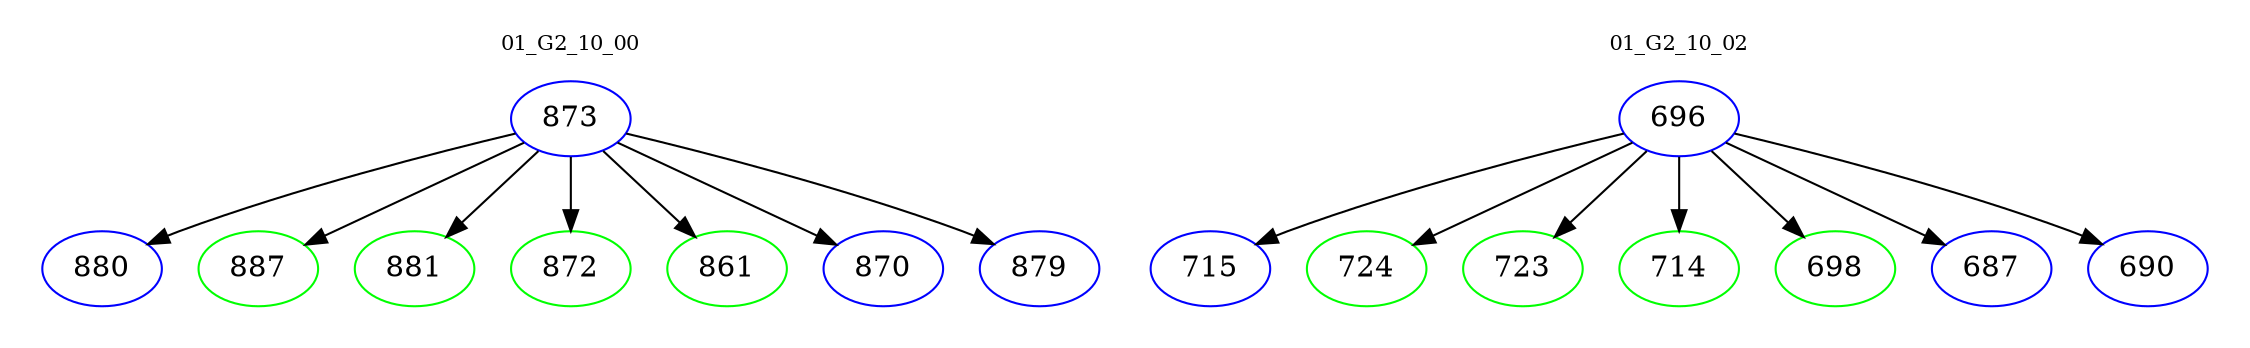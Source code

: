 digraph{
subgraph cluster_0 {
color = white
label = "01_G2_10_00";
fontsize=10;
T0_873 [label="873", color="blue"]
T0_873 -> T0_880 [color="black"]
T0_880 [label="880", color="blue"]
T0_873 -> T0_887 [color="black"]
T0_887 [label="887", color="green"]
T0_873 -> T0_881 [color="black"]
T0_881 [label="881", color="green"]
T0_873 -> T0_872 [color="black"]
T0_872 [label="872", color="green"]
T0_873 -> T0_861 [color="black"]
T0_861 [label="861", color="green"]
T0_873 -> T0_870 [color="black"]
T0_870 [label="870", color="blue"]
T0_873 -> T0_879 [color="black"]
T0_879 [label="879", color="blue"]
}
subgraph cluster_1 {
color = white
label = "01_G2_10_02";
fontsize=10;
T1_696 [label="696", color="blue"]
T1_696 -> T1_715 [color="black"]
T1_715 [label="715", color="blue"]
T1_696 -> T1_724 [color="black"]
T1_724 [label="724", color="green"]
T1_696 -> T1_723 [color="black"]
T1_723 [label="723", color="green"]
T1_696 -> T1_714 [color="black"]
T1_714 [label="714", color="green"]
T1_696 -> T1_698 [color="black"]
T1_698 [label="698", color="green"]
T1_696 -> T1_687 [color="black"]
T1_687 [label="687", color="blue"]
T1_696 -> T1_690 [color="black"]
T1_690 [label="690", color="blue"]
}
}
